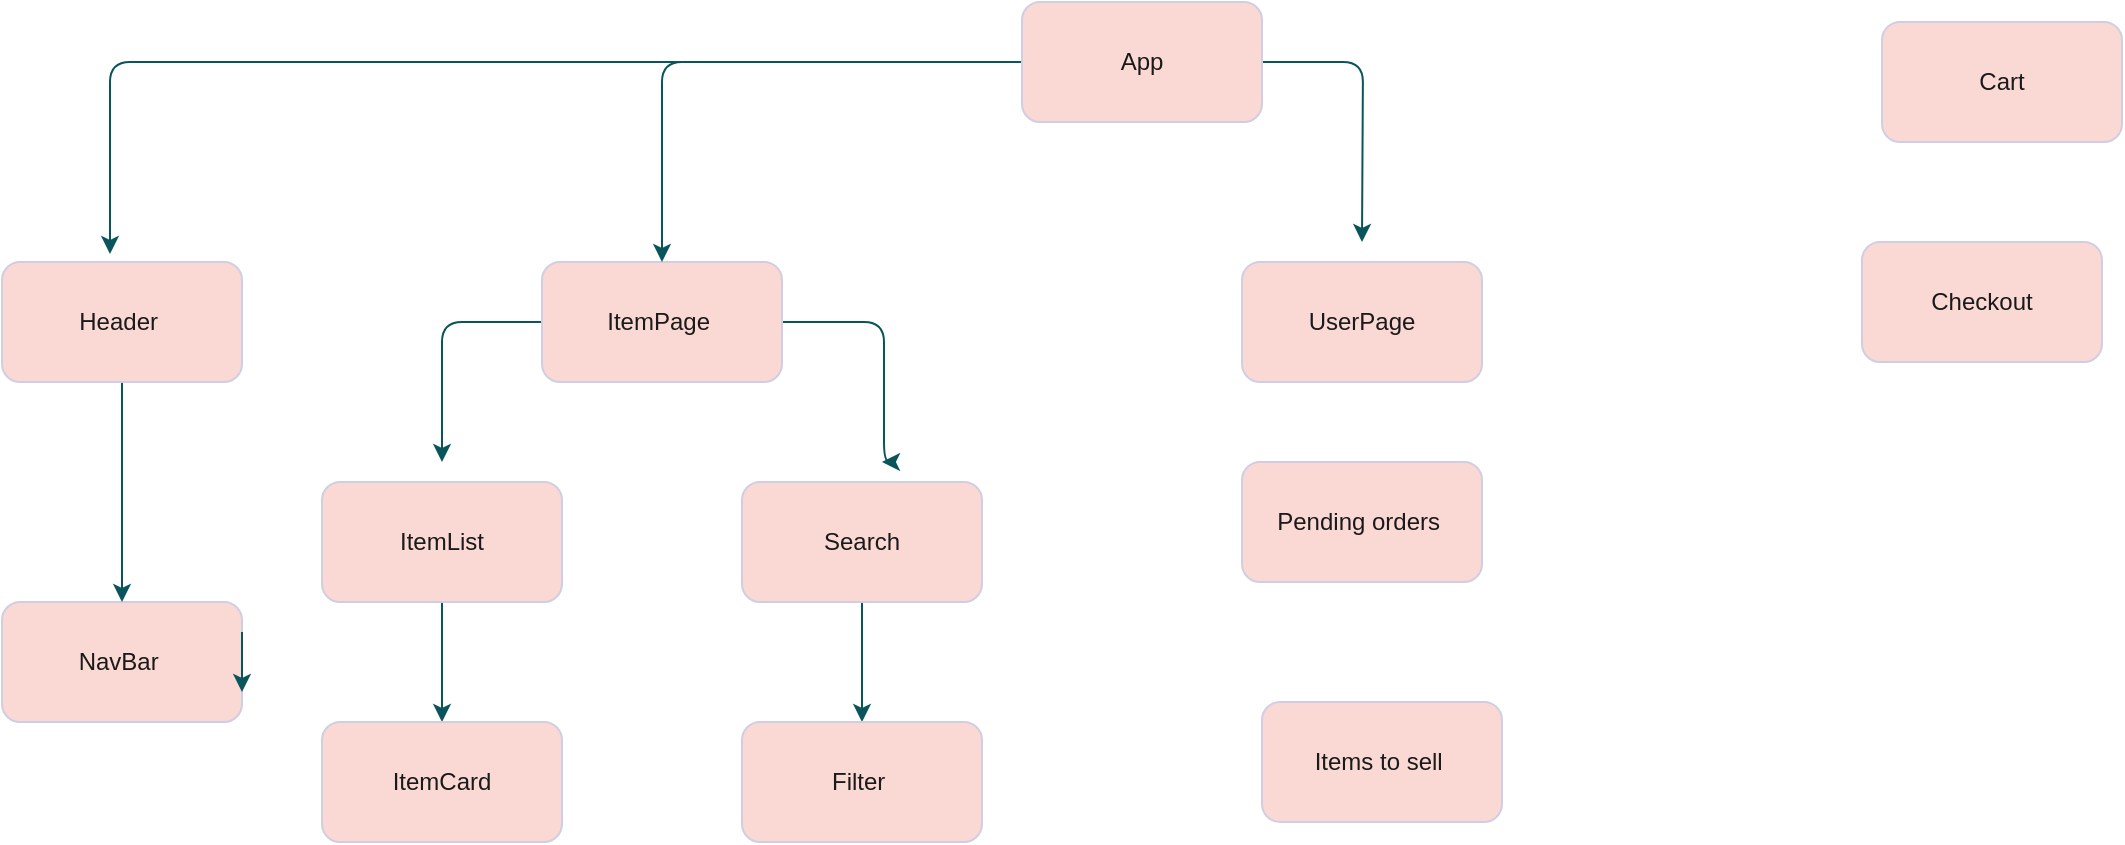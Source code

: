 <mxfile version="21.6.8" type="github">
  <diagram id="C5RBs43oDa-KdzZeNtuy" name="Page-1">
    <mxGraphModel dx="804" dy="790" grid="1" gridSize="10" guides="1" tooltips="1" connect="1" arrows="1" fold="1" page="1" pageScale="1" pageWidth="1169" pageHeight="827" math="0" shadow="0">
      <root>
        <mxCell id="WIyWlLk6GJQsqaUBKTNV-0" />
        <mxCell id="WIyWlLk6GJQsqaUBKTNV-1" parent="WIyWlLk6GJQsqaUBKTNV-0" />
        <mxCell id="l297eS2lO2Nx-18iuW0D-1" value="NavBar&amp;nbsp;" style="rounded=1;whiteSpace=wrap;html=1;labelBackgroundColor=none;fillColor=#FAD9D5;strokeColor=#D0CEE2;fontColor=#1A1A1A;" vertex="1" parent="WIyWlLk6GJQsqaUBKTNV-1">
          <mxGeometry x="20" y="320" width="120" height="60" as="geometry" />
        </mxCell>
        <mxCell id="l297eS2lO2Nx-18iuW0D-10" value="" style="edgeStyle=orthogonalEdgeStyle;orthogonalLoop=1;jettySize=auto;html=1;strokeColor=#09555B;fontColor=#1A1A1A;" edge="1" parent="WIyWlLk6GJQsqaUBKTNV-1" source="l297eS2lO2Nx-18iuW0D-2" target="l297eS2lO2Nx-18iuW0D-1">
          <mxGeometry relative="1" as="geometry" />
        </mxCell>
        <mxCell id="l297eS2lO2Nx-18iuW0D-2" value="Header&amp;nbsp;" style="rounded=1;whiteSpace=wrap;html=1;labelBackgroundColor=none;fillColor=#FAD9D5;strokeColor=#D0CEE2;fontColor=#1A1A1A;" vertex="1" parent="WIyWlLk6GJQsqaUBKTNV-1">
          <mxGeometry x="20" y="150" width="120" height="60" as="geometry" />
        </mxCell>
        <mxCell id="l297eS2lO2Nx-18iuW0D-12" style="edgeStyle=orthogonalEdgeStyle;orthogonalLoop=1;jettySize=auto;html=1;strokeColor=#09555B;fontColor=#1A1A1A;" edge="1" parent="WIyWlLk6GJQsqaUBKTNV-1" source="l297eS2lO2Nx-18iuW0D-3">
          <mxGeometry relative="1" as="geometry">
            <mxPoint x="240" y="250" as="targetPoint" />
            <Array as="points">
              <mxPoint x="240" y="180" />
            </Array>
          </mxGeometry>
        </mxCell>
        <mxCell id="l297eS2lO2Nx-18iuW0D-15" style="edgeStyle=orthogonalEdgeStyle;orthogonalLoop=1;jettySize=auto;html=1;strokeColor=#09555B;fontColor=#1A1A1A;" edge="1" parent="WIyWlLk6GJQsqaUBKTNV-1">
          <mxGeometry relative="1" as="geometry">
            <mxPoint x="460" y="250" as="targetPoint" />
            <mxPoint x="390" y="180" as="sourcePoint" />
            <Array as="points">
              <mxPoint x="461" y="180" />
            </Array>
          </mxGeometry>
        </mxCell>
        <mxCell id="l297eS2lO2Nx-18iuW0D-3" value="ItemPage&amp;nbsp;" style="rounded=1;whiteSpace=wrap;html=1;labelBackgroundColor=none;fillColor=#FAD9D5;strokeColor=#D0CEE2;fontColor=#1A1A1A;" vertex="1" parent="WIyWlLk6GJQsqaUBKTNV-1">
          <mxGeometry x="290" y="150" width="120" height="60" as="geometry" />
        </mxCell>
        <mxCell id="l297eS2lO2Nx-18iuW0D-8" value="" style="edgeStyle=orthogonalEdgeStyle;orthogonalLoop=1;jettySize=auto;html=1;strokeColor=#09555B;fontColor=#1A1A1A;" edge="1" parent="WIyWlLk6GJQsqaUBKTNV-1" source="l297eS2lO2Nx-18iuW0D-4" target="l297eS2lO2Nx-18iuW0D-3">
          <mxGeometry relative="1" as="geometry" />
        </mxCell>
        <mxCell id="l297eS2lO2Nx-18iuW0D-9" style="edgeStyle=orthogonalEdgeStyle;orthogonalLoop=1;jettySize=auto;html=1;entryX=0.45;entryY=-0.067;entryDx=0;entryDy=0;entryPerimeter=0;strokeColor=#09555B;fontColor=#1A1A1A;" edge="1" parent="WIyWlLk6GJQsqaUBKTNV-1" source="l297eS2lO2Nx-18iuW0D-4" target="l297eS2lO2Nx-18iuW0D-2">
          <mxGeometry relative="1" as="geometry" />
        </mxCell>
        <mxCell id="l297eS2lO2Nx-18iuW0D-28" style="edgeStyle=orthogonalEdgeStyle;rounded=1;orthogonalLoop=1;jettySize=auto;html=1;strokeColor=#09555B;fontColor=#1A1A1A;" edge="1" parent="WIyWlLk6GJQsqaUBKTNV-1" source="l297eS2lO2Nx-18iuW0D-4">
          <mxGeometry relative="1" as="geometry">
            <mxPoint x="700" y="140" as="targetPoint" />
          </mxGeometry>
        </mxCell>
        <mxCell id="l297eS2lO2Nx-18iuW0D-4" value="App" style="rounded=1;whiteSpace=wrap;html=1;labelBackgroundColor=none;fillColor=#FAD9D5;strokeColor=#D0CEE2;fontColor=#1A1A1A;" vertex="1" parent="WIyWlLk6GJQsqaUBKTNV-1">
          <mxGeometry x="530" y="20" width="120" height="60" as="geometry" />
        </mxCell>
        <mxCell id="l297eS2lO2Nx-18iuW0D-13" value="" style="edgeStyle=orthogonalEdgeStyle;orthogonalLoop=1;jettySize=auto;html=1;strokeColor=#09555B;fontColor=#1A1A1A;" edge="1" parent="WIyWlLk6GJQsqaUBKTNV-1" source="l297eS2lO2Nx-18iuW0D-5" target="l297eS2lO2Nx-18iuW0D-6">
          <mxGeometry relative="1" as="geometry" />
        </mxCell>
        <mxCell id="l297eS2lO2Nx-18iuW0D-5" value="ItemList" style="rounded=1;whiteSpace=wrap;html=1;labelBackgroundColor=none;fillColor=#FAD9D5;strokeColor=#D0CEE2;fontColor=#1A1A1A;" vertex="1" parent="WIyWlLk6GJQsqaUBKTNV-1">
          <mxGeometry x="180" y="260" width="120" height="60" as="geometry" />
        </mxCell>
        <mxCell id="l297eS2lO2Nx-18iuW0D-6" value="ItemCard" style="rounded=1;whiteSpace=wrap;html=1;labelBackgroundColor=none;fillColor=#FAD9D5;strokeColor=#D0CEE2;fontColor=#1A1A1A;" vertex="1" parent="WIyWlLk6GJQsqaUBKTNV-1">
          <mxGeometry x="180" y="380" width="120" height="60" as="geometry" />
        </mxCell>
        <mxCell id="l297eS2lO2Nx-18iuW0D-23" value="" style="edgeStyle=orthogonalEdgeStyle;rounded=1;orthogonalLoop=1;jettySize=auto;html=1;strokeColor=#09555B;fontColor=#1A1A1A;" edge="1" parent="WIyWlLk6GJQsqaUBKTNV-1" source="l297eS2lO2Nx-18iuW0D-7" target="l297eS2lO2Nx-18iuW0D-22">
          <mxGeometry relative="1" as="geometry" />
        </mxCell>
        <mxCell id="l297eS2lO2Nx-18iuW0D-7" value="Search" style="rounded=1;whiteSpace=wrap;html=1;labelBackgroundColor=none;fillColor=#FAD9D5;strokeColor=#D0CEE2;fontColor=#1A1A1A;" vertex="1" parent="WIyWlLk6GJQsqaUBKTNV-1">
          <mxGeometry x="390" y="260" width="120" height="60" as="geometry" />
        </mxCell>
        <mxCell id="l297eS2lO2Nx-18iuW0D-16" style="edgeStyle=orthogonalEdgeStyle;orthogonalLoop=1;jettySize=auto;html=1;exitX=1;exitY=0.25;exitDx=0;exitDy=0;entryX=1;entryY=0.75;entryDx=0;entryDy=0;strokeColor=#09555B;fontColor=#1A1A1A;" edge="1" parent="WIyWlLk6GJQsqaUBKTNV-1" source="l297eS2lO2Nx-18iuW0D-1" target="l297eS2lO2Nx-18iuW0D-1">
          <mxGeometry relative="1" as="geometry" />
        </mxCell>
        <mxCell id="l297eS2lO2Nx-18iuW0D-18" value="UserPage" style="rounded=1;whiteSpace=wrap;html=1;strokeColor=#D0CEE2;fontColor=#1A1A1A;fillColor=#FAD9D5;" vertex="1" parent="WIyWlLk6GJQsqaUBKTNV-1">
          <mxGeometry x="640" y="150" width="120" height="60" as="geometry" />
        </mxCell>
        <mxCell id="l297eS2lO2Nx-18iuW0D-19" value="Cart" style="rounded=1;whiteSpace=wrap;html=1;strokeColor=#D0CEE2;fontColor=#1A1A1A;fillColor=#FAD9D5;" vertex="1" parent="WIyWlLk6GJQsqaUBKTNV-1">
          <mxGeometry x="960" y="30" width="120" height="60" as="geometry" />
        </mxCell>
        <mxCell id="l297eS2lO2Nx-18iuW0D-22" value="Filter&amp;nbsp;" style="rounded=1;whiteSpace=wrap;html=1;strokeColor=#D0CEE2;fontColor=#1A1A1A;fillColor=#FAD9D5;" vertex="1" parent="WIyWlLk6GJQsqaUBKTNV-1">
          <mxGeometry x="390" y="380" width="120" height="60" as="geometry" />
        </mxCell>
        <mxCell id="l297eS2lO2Nx-18iuW0D-25" value="Pending orders&amp;nbsp;" style="rounded=1;whiteSpace=wrap;html=1;strokeColor=#D0CEE2;fontColor=#1A1A1A;fillColor=#FAD9D5;" vertex="1" parent="WIyWlLk6GJQsqaUBKTNV-1">
          <mxGeometry x="640" y="250" width="120" height="60" as="geometry" />
        </mxCell>
        <mxCell id="l297eS2lO2Nx-18iuW0D-26" value="Items to sell&amp;nbsp;" style="rounded=1;whiteSpace=wrap;html=1;strokeColor=#D0CEE2;fontColor=#1A1A1A;fillColor=#FAD9D5;" vertex="1" parent="WIyWlLk6GJQsqaUBKTNV-1">
          <mxGeometry x="650" y="370" width="120" height="60" as="geometry" />
        </mxCell>
        <mxCell id="l297eS2lO2Nx-18iuW0D-27" value="Checkout" style="rounded=1;whiteSpace=wrap;html=1;strokeColor=#D0CEE2;fontColor=#1A1A1A;fillColor=#FAD9D5;" vertex="1" parent="WIyWlLk6GJQsqaUBKTNV-1">
          <mxGeometry x="950" y="140" width="120" height="60" as="geometry" />
        </mxCell>
      </root>
    </mxGraphModel>
  </diagram>
</mxfile>
